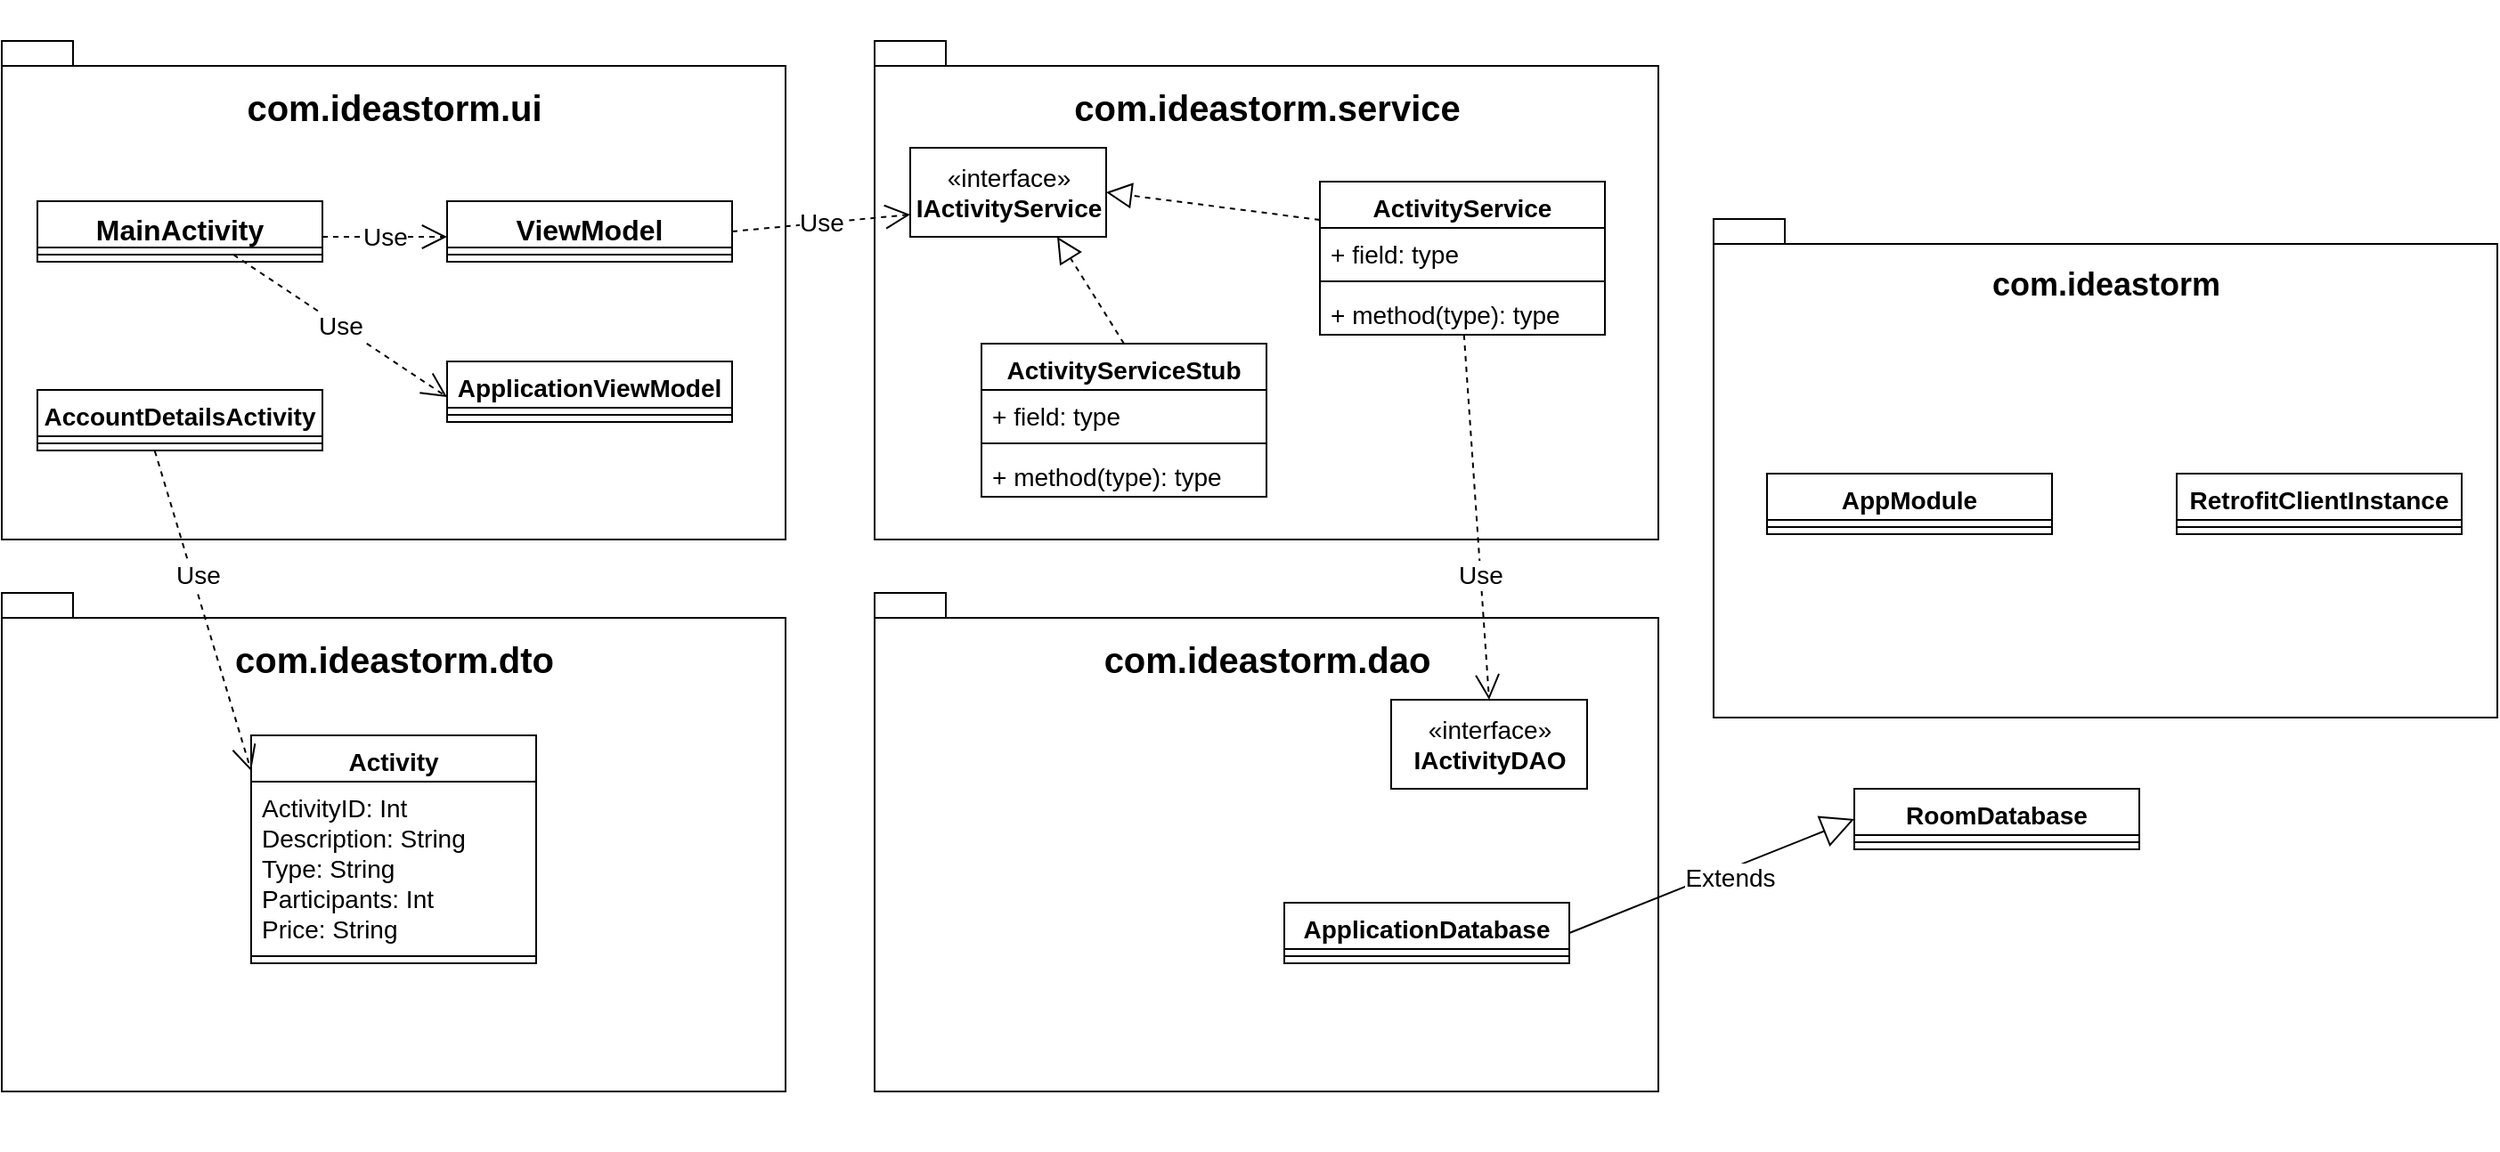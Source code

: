 <mxfile version="20.8.5" type="github">
  <diagram name="Page-1" id="b5b7bab2-c9e2-2cf4-8b2a-24fd1a2a6d21">
    <mxGraphModel dx="1687" dy="905" grid="1" gridSize="10" guides="1" tooltips="1" connect="1" arrows="1" fold="1" page="1" pageScale="1" pageWidth="827" pageHeight="1169" background="none" math="0" shadow="0">
      <root>
        <mxCell id="0" />
        <mxCell id="1" parent="0" />
        <mxCell id="Gg-nMyVl1nY7kJGt7sL4-17" value="&lt;div&gt;&lt;br&gt;&lt;/div&gt;&lt;div&gt;com.ideastorm&lt;/div&gt;&lt;div&gt;&lt;br&gt;&lt;/div&gt;&lt;div&gt;&lt;br&gt;&lt;/div&gt;&lt;div&gt;&lt;br&gt;&lt;/div&gt;&lt;div&gt;&lt;br&gt;&lt;/div&gt;&lt;div&gt;&lt;br&gt;&lt;/div&gt;&lt;div&gt;&lt;br&gt;&lt;/div&gt;&lt;div&gt;&lt;br&gt;&lt;/div&gt;&lt;div&gt;&lt;br&gt;&lt;/div&gt;&lt;div&gt;&lt;br&gt;&lt;/div&gt;&lt;div&gt;&lt;br&gt;&lt;/div&gt;&lt;div&gt;&lt;br&gt;&lt;/div&gt;" style="shape=folder;fontStyle=1;spacingTop=10;tabWidth=40;tabHeight=14;tabPosition=left;html=1;fontSize=18;" vertex="1" parent="1">
          <mxGeometry x="1021" y="520" width="440" height="280" as="geometry" />
        </mxCell>
        <mxCell id="Gg-nMyVl1nY7kJGt7sL4-13" value="AppModule" style="swimlane;fontStyle=1;align=center;verticalAlign=top;childLayout=stackLayout;horizontal=1;startSize=26;horizontalStack=0;resizeParent=1;resizeParentMax=0;resizeLast=0;collapsible=1;marginBottom=0;fontSize=14;" vertex="1" parent="1">
          <mxGeometry x="1051" y="663" width="160" height="34" as="geometry" />
        </mxCell>
        <mxCell id="Gg-nMyVl1nY7kJGt7sL4-15" value="" style="line;strokeWidth=1;fillColor=none;align=left;verticalAlign=middle;spacingTop=-1;spacingLeft=3;spacingRight=3;rotatable=0;labelPosition=right;points=[];portConstraint=eastwest;strokeColor=inherit;fontSize=14;" vertex="1" parent="Gg-nMyVl1nY7kJGt7sL4-13">
          <mxGeometry y="26" width="160" height="8" as="geometry" />
        </mxCell>
        <mxCell id="Gg-nMyVl1nY7kJGt7sL4-18" value="RetrofitClientInstance" style="swimlane;fontStyle=1;align=center;verticalAlign=top;childLayout=stackLayout;horizontal=1;startSize=26;horizontalStack=0;resizeParent=1;resizeParentMax=0;resizeLast=0;collapsible=1;marginBottom=0;fontSize=14;" vertex="1" parent="1">
          <mxGeometry x="1281" y="663" width="160" height="34" as="geometry" />
        </mxCell>
        <mxCell id="Gg-nMyVl1nY7kJGt7sL4-19" value="" style="line;strokeWidth=1;fillColor=none;align=left;verticalAlign=middle;spacingTop=-1;spacingLeft=3;spacingRight=3;rotatable=0;labelPosition=right;points=[];portConstraint=eastwest;strokeColor=inherit;fontSize=14;" vertex="1" parent="Gg-nMyVl1nY7kJGt7sL4-18">
          <mxGeometry y="26" width="160" height="8" as="geometry" />
        </mxCell>
        <mxCell id="Gg-nMyVl1nY7kJGt7sL4-20" value="&lt;div style=&quot;font-size: 20px;&quot;&gt;&lt;font style=&quot;font-size: 20px;&quot;&gt;&lt;br&gt;&lt;/font&gt;&lt;/div&gt;&lt;div style=&quot;font-size: 20px;&quot;&gt;&lt;font style=&quot;font-size: 20px;&quot;&gt;&lt;br&gt;&lt;/font&gt;&lt;/div&gt;&lt;div style=&quot;font-size: 20px;&quot;&gt;&lt;font style=&quot;font-size: 20px;&quot;&gt;com.ideastorm.ui&lt;/font&gt;&lt;/div&gt;&lt;div style=&quot;font-size: 20px;&quot;&gt;&lt;font style=&quot;font-size: 20px;&quot;&gt;&lt;br&gt;&lt;/font&gt;&lt;/div&gt;&lt;div style=&quot;font-size: 20px;&quot;&gt;&lt;font style=&quot;font-size: 20px;&quot;&gt;&lt;br&gt;&lt;/font&gt;&lt;/div&gt;&lt;div style=&quot;font-size: 20px;&quot;&gt;&lt;font style=&quot;font-size: 20px;&quot;&gt;&lt;br&gt;&lt;/font&gt;&lt;/div&gt;&lt;div style=&quot;font-size: 20px;&quot;&gt;&lt;font style=&quot;font-size: 20px;&quot;&gt;&lt;br&gt;&lt;/font&gt;&lt;/div&gt;&lt;div style=&quot;font-size: 20px;&quot;&gt;&lt;font style=&quot;font-size: 20px;&quot;&gt;&lt;br&gt;&lt;/font&gt;&lt;/div&gt;&lt;div style=&quot;font-size: 20px;&quot;&gt;&lt;font style=&quot;font-size: 20px;&quot;&gt;&lt;br&gt;&lt;/font&gt;&lt;/div&gt;&lt;div style=&quot;font-size: 20px;&quot;&gt;&lt;font style=&quot;font-size: 20px;&quot;&gt;&lt;br&gt;&lt;/font&gt;&lt;/div&gt;&lt;div style=&quot;font-size: 20px;&quot;&gt;&lt;font style=&quot;font-size: 20px;&quot;&gt;&lt;br&gt;&lt;/font&gt;&lt;/div&gt;&lt;div style=&quot;font-size: 20px;&quot;&gt;&lt;font style=&quot;font-size: 20px;&quot;&gt;&lt;br&gt;&lt;/font&gt;&lt;/div&gt;&lt;div style=&quot;font-size: 20px;&quot;&gt;&lt;font style=&quot;font-size: 20px;&quot;&gt;&lt;br&gt;&lt;/font&gt;&lt;/div&gt;&lt;div style=&quot;font-size: 20px;&quot;&gt;&lt;font style=&quot;font-size: 20px;&quot;&gt;&lt;br&gt;&lt;/font&gt;&lt;/div&gt;" style="shape=folder;fontStyle=1;spacingTop=10;tabWidth=40;tabHeight=14;tabPosition=left;html=1;fontSize=18;" vertex="1" parent="1">
          <mxGeometry x="60" y="420" width="440" height="280" as="geometry" />
        </mxCell>
        <mxCell id="Gg-nMyVl1nY7kJGt7sL4-21" value="MainActivity" style="swimlane;fontStyle=1;align=center;verticalAlign=top;childLayout=stackLayout;horizontal=1;startSize=26;horizontalStack=0;resizeParent=1;resizeParentMax=0;resizeLast=0;collapsible=1;marginBottom=0;fontSize=16;" vertex="1" parent="1">
          <mxGeometry x="80" y="510" width="160" height="34" as="geometry" />
        </mxCell>
        <mxCell id="Gg-nMyVl1nY7kJGt7sL4-23" value="" style="line;strokeWidth=1;fillColor=none;align=left;verticalAlign=middle;spacingTop=-1;spacingLeft=3;spacingRight=3;rotatable=0;labelPosition=right;points=[];portConstraint=eastwest;strokeColor=inherit;fontSize=18;" vertex="1" parent="Gg-nMyVl1nY7kJGt7sL4-21">
          <mxGeometry y="26" width="160" height="8" as="geometry" />
        </mxCell>
        <mxCell id="Gg-nMyVl1nY7kJGt7sL4-25" value="ViewModel" style="swimlane;fontStyle=1;align=center;verticalAlign=top;childLayout=stackLayout;horizontal=1;startSize=26;horizontalStack=0;resizeParent=1;resizeParentMax=0;resizeLast=0;collapsible=1;marginBottom=0;fontSize=16;" vertex="1" parent="1">
          <mxGeometry x="310" y="510" width="160" height="34" as="geometry" />
        </mxCell>
        <mxCell id="Gg-nMyVl1nY7kJGt7sL4-26" value="" style="line;strokeWidth=1;fillColor=none;align=left;verticalAlign=middle;spacingTop=-1;spacingLeft=3;spacingRight=3;rotatable=0;labelPosition=right;points=[];portConstraint=eastwest;strokeColor=inherit;fontSize=18;" vertex="1" parent="Gg-nMyVl1nY7kJGt7sL4-25">
          <mxGeometry y="26" width="160" height="8" as="geometry" />
        </mxCell>
        <mxCell id="Gg-nMyVl1nY7kJGt7sL4-31" value="ApplicationViewModel" style="swimlane;fontStyle=1;align=center;verticalAlign=top;childLayout=stackLayout;horizontal=1;startSize=26;horizontalStack=0;resizeParent=1;resizeParentMax=0;resizeLast=0;collapsible=1;marginBottom=0;fontSize=14;" vertex="1" parent="1">
          <mxGeometry x="310" y="600" width="160" height="34" as="geometry" />
        </mxCell>
        <mxCell id="Gg-nMyVl1nY7kJGt7sL4-32" value="" style="line;strokeWidth=1;fillColor=none;align=left;verticalAlign=middle;spacingTop=-1;spacingLeft=3;spacingRight=3;rotatable=0;labelPosition=right;points=[];portConstraint=eastwest;strokeColor=inherit;fontSize=18;" vertex="1" parent="Gg-nMyVl1nY7kJGt7sL4-31">
          <mxGeometry y="26" width="160" height="8" as="geometry" />
        </mxCell>
        <mxCell id="Gg-nMyVl1nY7kJGt7sL4-33" value="Use" style="endArrow=open;endSize=12;dashed=1;html=1;rounded=0;fontSize=14;" edge="1" parent="1">
          <mxGeometry width="160" relative="1" as="geometry">
            <mxPoint x="240" y="530" as="sourcePoint" />
            <mxPoint x="310" y="530" as="targetPoint" />
          </mxGeometry>
        </mxCell>
        <mxCell id="Gg-nMyVl1nY7kJGt7sL4-34" value="Use" style="endArrow=open;endSize=12;dashed=1;html=1;rounded=0;fontSize=14;" edge="1" parent="1">
          <mxGeometry width="160" relative="1" as="geometry">
            <mxPoint x="190" y="540" as="sourcePoint" />
            <mxPoint x="310" y="620" as="targetPoint" />
          </mxGeometry>
        </mxCell>
        <mxCell id="Gg-nMyVl1nY7kJGt7sL4-35" value="&lt;div style=&quot;font-size: 20px;&quot;&gt;&lt;font style=&quot;font-size: 20px;&quot;&gt;&lt;br&gt;&lt;/font&gt;&lt;/div&gt;&lt;div style=&quot;font-size: 20px;&quot;&gt;&lt;font style=&quot;font-size: 20px;&quot;&gt;&lt;br&gt;&lt;/font&gt;&lt;/div&gt;&lt;div style=&quot;font-size: 20px;&quot;&gt;&lt;font style=&quot;font-size: 20px;&quot;&gt;com.ideastorm.service&lt;/font&gt;&lt;/div&gt;&lt;div style=&quot;font-size: 20px;&quot;&gt;&lt;font style=&quot;font-size: 20px;&quot;&gt;&lt;br&gt;&lt;/font&gt;&lt;/div&gt;&lt;div style=&quot;font-size: 20px;&quot;&gt;&lt;font style=&quot;font-size: 20px;&quot;&gt;&lt;br&gt;&lt;/font&gt;&lt;/div&gt;&lt;div style=&quot;font-size: 20px;&quot;&gt;&lt;font style=&quot;font-size: 20px;&quot;&gt;&lt;br&gt;&lt;/font&gt;&lt;/div&gt;&lt;div style=&quot;font-size: 20px;&quot;&gt;&lt;font style=&quot;font-size: 20px;&quot;&gt;&lt;br&gt;&lt;/font&gt;&lt;/div&gt;&lt;div style=&quot;font-size: 20px;&quot;&gt;&lt;font style=&quot;font-size: 20px;&quot;&gt;&lt;br&gt;&lt;/font&gt;&lt;/div&gt;&lt;div style=&quot;font-size: 20px;&quot;&gt;&lt;font style=&quot;font-size: 20px;&quot;&gt;&lt;br&gt;&lt;/font&gt;&lt;/div&gt;&lt;div style=&quot;font-size: 20px;&quot;&gt;&lt;font style=&quot;font-size: 20px;&quot;&gt;&lt;br&gt;&lt;/font&gt;&lt;/div&gt;&lt;div style=&quot;font-size: 20px;&quot;&gt;&lt;font style=&quot;font-size: 20px;&quot;&gt;&lt;br&gt;&lt;/font&gt;&lt;/div&gt;&lt;div style=&quot;font-size: 20px;&quot;&gt;&lt;font style=&quot;font-size: 20px;&quot;&gt;&lt;br&gt;&lt;/font&gt;&lt;/div&gt;&lt;div style=&quot;font-size: 20px;&quot;&gt;&lt;font style=&quot;font-size: 20px;&quot;&gt;&lt;br&gt;&lt;/font&gt;&lt;/div&gt;&lt;div style=&quot;font-size: 20px;&quot;&gt;&lt;font style=&quot;font-size: 20px;&quot;&gt;&lt;br&gt;&lt;/font&gt;&lt;/div&gt;" style="shape=folder;fontStyle=1;spacingTop=10;tabWidth=40;tabHeight=14;tabPosition=left;html=1;fontSize=18;" vertex="1" parent="1">
          <mxGeometry x="550" y="420" width="440" height="280" as="geometry" />
        </mxCell>
        <mxCell id="Gg-nMyVl1nY7kJGt7sL4-36" value="&lt;div style=&quot;font-size: 20px;&quot;&gt;&lt;font style=&quot;font-size: 20px;&quot;&gt;&lt;br&gt;&lt;/font&gt;&lt;/div&gt;&lt;div style=&quot;font-size: 20px;&quot;&gt;&lt;font style=&quot;font-size: 20px;&quot;&gt;&lt;br&gt;&lt;/font&gt;&lt;/div&gt;&lt;div style=&quot;font-size: 20px;&quot;&gt;&lt;font style=&quot;font-size: 20px;&quot;&gt;com.ideastorm.dto&lt;/font&gt;&lt;/div&gt;&lt;div style=&quot;font-size: 20px;&quot;&gt;&lt;font style=&quot;font-size: 20px;&quot;&gt;&lt;br&gt;&lt;/font&gt;&lt;/div&gt;&lt;div style=&quot;font-size: 20px;&quot;&gt;&lt;font style=&quot;font-size: 20px;&quot;&gt;&lt;br&gt;&lt;/font&gt;&lt;/div&gt;&lt;div style=&quot;font-size: 20px;&quot;&gt;&lt;font style=&quot;font-size: 20px;&quot;&gt;&lt;br&gt;&lt;/font&gt;&lt;/div&gt;&lt;div style=&quot;font-size: 20px;&quot;&gt;&lt;font style=&quot;font-size: 20px;&quot;&gt;&lt;br&gt;&lt;/font&gt;&lt;/div&gt;&lt;div style=&quot;font-size: 20px;&quot;&gt;&lt;font style=&quot;font-size: 20px;&quot;&gt;&lt;br&gt;&lt;/font&gt;&lt;/div&gt;&lt;div style=&quot;font-size: 20px;&quot;&gt;&lt;font style=&quot;font-size: 20px;&quot;&gt;&lt;br&gt;&lt;/font&gt;&lt;/div&gt;&lt;div style=&quot;font-size: 20px;&quot;&gt;&lt;font style=&quot;font-size: 20px;&quot;&gt;&lt;br&gt;&lt;/font&gt;&lt;/div&gt;&lt;div style=&quot;font-size: 20px;&quot;&gt;&lt;font style=&quot;font-size: 20px;&quot;&gt;&lt;br&gt;&lt;/font&gt;&lt;/div&gt;&lt;div style=&quot;font-size: 20px;&quot;&gt;&lt;font style=&quot;font-size: 20px;&quot;&gt;&lt;br&gt;&lt;/font&gt;&lt;/div&gt;&lt;div style=&quot;font-size: 20px;&quot;&gt;&lt;font style=&quot;font-size: 20px;&quot;&gt;&lt;br&gt;&lt;/font&gt;&lt;/div&gt;&lt;div style=&quot;font-size: 20px;&quot;&gt;&lt;font style=&quot;font-size: 20px;&quot;&gt;&lt;br&gt;&lt;/font&gt;&lt;/div&gt;" style="shape=folder;fontStyle=1;spacingTop=10;tabWidth=40;tabHeight=14;tabPosition=left;html=1;fontSize=18;" vertex="1" parent="1">
          <mxGeometry x="60" y="730" width="440" height="280" as="geometry" />
        </mxCell>
        <mxCell id="Gg-nMyVl1nY7kJGt7sL4-37" value="&lt;div style=&quot;font-size: 20px;&quot;&gt;&lt;font style=&quot;font-size: 20px;&quot;&gt;&lt;br&gt;&lt;/font&gt;&lt;/div&gt;&lt;div style=&quot;font-size: 20px;&quot;&gt;&lt;font style=&quot;font-size: 20px;&quot;&gt;&lt;br&gt;&lt;/font&gt;&lt;/div&gt;&lt;div style=&quot;font-size: 20px;&quot;&gt;&lt;font style=&quot;font-size: 20px;&quot;&gt;com.ideastorm.dao&lt;/font&gt;&lt;/div&gt;&lt;div style=&quot;font-size: 20px;&quot;&gt;&lt;font style=&quot;font-size: 20px;&quot;&gt;&lt;br&gt;&lt;/font&gt;&lt;/div&gt;&lt;div style=&quot;font-size: 20px;&quot;&gt;&lt;font style=&quot;font-size: 20px;&quot;&gt;&lt;br&gt;&lt;/font&gt;&lt;/div&gt;&lt;div style=&quot;font-size: 20px;&quot;&gt;&lt;font style=&quot;font-size: 20px;&quot;&gt;&lt;br&gt;&lt;/font&gt;&lt;/div&gt;&lt;div style=&quot;font-size: 20px;&quot;&gt;&lt;font style=&quot;font-size: 20px;&quot;&gt;&lt;br&gt;&lt;/font&gt;&lt;/div&gt;&lt;div style=&quot;font-size: 20px;&quot;&gt;&lt;font style=&quot;font-size: 20px;&quot;&gt;&lt;br&gt;&lt;/font&gt;&lt;/div&gt;&lt;div style=&quot;font-size: 20px;&quot;&gt;&lt;font style=&quot;font-size: 20px;&quot;&gt;&lt;br&gt;&lt;/font&gt;&lt;/div&gt;&lt;div style=&quot;font-size: 20px;&quot;&gt;&lt;font style=&quot;font-size: 20px;&quot;&gt;&lt;br&gt;&lt;/font&gt;&lt;/div&gt;&lt;div style=&quot;font-size: 20px;&quot;&gt;&lt;font style=&quot;font-size: 20px;&quot;&gt;&lt;br&gt;&lt;/font&gt;&lt;/div&gt;&lt;div style=&quot;font-size: 20px;&quot;&gt;&lt;font style=&quot;font-size: 20px;&quot;&gt;&lt;br&gt;&lt;/font&gt;&lt;/div&gt;&lt;div style=&quot;font-size: 20px;&quot;&gt;&lt;font style=&quot;font-size: 20px;&quot;&gt;&lt;br&gt;&lt;/font&gt;&lt;/div&gt;&lt;div style=&quot;font-size: 20px;&quot;&gt;&lt;font style=&quot;font-size: 20px;&quot;&gt;&lt;br&gt;&lt;/font&gt;&lt;/div&gt;" style="shape=folder;fontStyle=1;spacingTop=10;tabWidth=40;tabHeight=14;tabPosition=left;html=1;fontSize=18;" vertex="1" parent="1">
          <mxGeometry x="550" y="730" width="440" height="280" as="geometry" />
        </mxCell>
        <mxCell id="Gg-nMyVl1nY7kJGt7sL4-38" value="Activity" style="swimlane;fontStyle=1;align=center;verticalAlign=top;childLayout=stackLayout;horizontal=1;startSize=26;horizontalStack=0;resizeParent=1;resizeParentMax=0;resizeLast=0;collapsible=1;marginBottom=0;fontSize=14;" vertex="1" parent="1">
          <mxGeometry x="200" y="810" width="160" height="128" as="geometry" />
        </mxCell>
        <mxCell id="Gg-nMyVl1nY7kJGt7sL4-39" value="ActivityID: Int&#xa;Description: String&#xa;Type: String&#xa;Participants: Int&#xa;Price: String&#xa;&#xa;" style="text;strokeColor=none;fillColor=none;align=left;verticalAlign=top;spacingLeft=4;spacingRight=4;overflow=hidden;rotatable=0;points=[[0,0.5],[1,0.5]];portConstraint=eastwest;fontSize=14;" vertex="1" parent="Gg-nMyVl1nY7kJGt7sL4-38">
          <mxGeometry y="26" width="160" height="94" as="geometry" />
        </mxCell>
        <mxCell id="Gg-nMyVl1nY7kJGt7sL4-40" value="" style="line;strokeWidth=1;fillColor=none;align=left;verticalAlign=middle;spacingTop=-1;spacingLeft=3;spacingRight=3;rotatable=0;labelPosition=right;points=[];portConstraint=eastwest;strokeColor=inherit;fontSize=14;" vertex="1" parent="Gg-nMyVl1nY7kJGt7sL4-38">
          <mxGeometry y="120" width="160" height="8" as="geometry" />
        </mxCell>
        <mxCell id="Gg-nMyVl1nY7kJGt7sL4-42" value="ActivityService" style="swimlane;fontStyle=1;align=center;verticalAlign=top;childLayout=stackLayout;horizontal=1;startSize=26;horizontalStack=0;resizeParent=1;resizeParentMax=0;resizeLast=0;collapsible=1;marginBottom=0;fontSize=14;" vertex="1" parent="1">
          <mxGeometry x="800" y="499" width="160" height="86" as="geometry" />
        </mxCell>
        <mxCell id="Gg-nMyVl1nY7kJGt7sL4-43" value="+ field: type" style="text;strokeColor=none;fillColor=none;align=left;verticalAlign=top;spacingLeft=4;spacingRight=4;overflow=hidden;rotatable=0;points=[[0,0.5],[1,0.5]];portConstraint=eastwest;fontSize=14;" vertex="1" parent="Gg-nMyVl1nY7kJGt7sL4-42">
          <mxGeometry y="26" width="160" height="26" as="geometry" />
        </mxCell>
        <mxCell id="Gg-nMyVl1nY7kJGt7sL4-44" value="" style="line;strokeWidth=1;fillColor=none;align=left;verticalAlign=middle;spacingTop=-1;spacingLeft=3;spacingRight=3;rotatable=0;labelPosition=right;points=[];portConstraint=eastwest;strokeColor=inherit;fontSize=14;" vertex="1" parent="Gg-nMyVl1nY7kJGt7sL4-42">
          <mxGeometry y="52" width="160" height="8" as="geometry" />
        </mxCell>
        <mxCell id="Gg-nMyVl1nY7kJGt7sL4-45" value="+ method(type): type" style="text;strokeColor=none;fillColor=none;align=left;verticalAlign=top;spacingLeft=4;spacingRight=4;overflow=hidden;rotatable=0;points=[[0,0.5],[1,0.5]];portConstraint=eastwest;fontSize=14;" vertex="1" parent="Gg-nMyVl1nY7kJGt7sL4-42">
          <mxGeometry y="60" width="160" height="26" as="geometry" />
        </mxCell>
        <mxCell id="Gg-nMyVl1nY7kJGt7sL4-46" value="&lt;div&gt;«interface»&lt;b&gt;&lt;br&gt;&lt;/b&gt;&lt;/div&gt;&lt;div&gt;&lt;b&gt;IActivityService&lt;/b&gt;&lt;/div&gt;" style="html=1;fontSize=14;" vertex="1" parent="1">
          <mxGeometry x="570" y="480" width="110" height="50" as="geometry" />
        </mxCell>
        <mxCell id="Gg-nMyVl1nY7kJGt7sL4-47" value="" style="endArrow=block;dashed=1;endFill=0;endSize=12;html=1;rounded=0;fontSize=14;entryX=1;entryY=0.5;entryDx=0;entryDy=0;exitX=0;exitY=0.25;exitDx=0;exitDy=0;" edge="1" parent="1" source="Gg-nMyVl1nY7kJGt7sL4-42" target="Gg-nMyVl1nY7kJGt7sL4-46">
          <mxGeometry width="160" relative="1" as="geometry">
            <mxPoint x="600" y="570" as="sourcePoint" />
            <mxPoint x="760" y="570" as="targetPoint" />
          </mxGeometry>
        </mxCell>
        <mxCell id="Gg-nMyVl1nY7kJGt7sL4-48" value="ActivityServiceStub" style="swimlane;fontStyle=1;align=center;verticalAlign=top;childLayout=stackLayout;horizontal=1;startSize=26;horizontalStack=0;resizeParent=1;resizeParentMax=0;resizeLast=0;collapsible=1;marginBottom=0;fontSize=14;" vertex="1" parent="1">
          <mxGeometry x="610" y="590" width="160" height="86" as="geometry" />
        </mxCell>
        <mxCell id="Gg-nMyVl1nY7kJGt7sL4-49" value="+ field: type" style="text;strokeColor=none;fillColor=none;align=left;verticalAlign=top;spacingLeft=4;spacingRight=4;overflow=hidden;rotatable=0;points=[[0,0.5],[1,0.5]];portConstraint=eastwest;fontSize=14;" vertex="1" parent="Gg-nMyVl1nY7kJGt7sL4-48">
          <mxGeometry y="26" width="160" height="26" as="geometry" />
        </mxCell>
        <mxCell id="Gg-nMyVl1nY7kJGt7sL4-50" value="" style="line;strokeWidth=1;fillColor=none;align=left;verticalAlign=middle;spacingTop=-1;spacingLeft=3;spacingRight=3;rotatable=0;labelPosition=right;points=[];portConstraint=eastwest;strokeColor=inherit;fontSize=14;" vertex="1" parent="Gg-nMyVl1nY7kJGt7sL4-48">
          <mxGeometry y="52" width="160" height="8" as="geometry" />
        </mxCell>
        <mxCell id="Gg-nMyVl1nY7kJGt7sL4-51" value="+ method(type): type" style="text;strokeColor=none;fillColor=none;align=left;verticalAlign=top;spacingLeft=4;spacingRight=4;overflow=hidden;rotatable=0;points=[[0,0.5],[1,0.5]];portConstraint=eastwest;fontSize=14;" vertex="1" parent="Gg-nMyVl1nY7kJGt7sL4-48">
          <mxGeometry y="60" width="160" height="26" as="geometry" />
        </mxCell>
        <mxCell id="Gg-nMyVl1nY7kJGt7sL4-52" value="" style="endArrow=block;dashed=1;endFill=0;endSize=12;html=1;rounded=0;fontSize=14;entryX=0.75;entryY=1;entryDx=0;entryDy=0;exitX=0.5;exitY=0;exitDx=0;exitDy=0;" edge="1" parent="1" source="Gg-nMyVl1nY7kJGt7sL4-48" target="Gg-nMyVl1nY7kJGt7sL4-46">
          <mxGeometry width="160" relative="1" as="geometry">
            <mxPoint x="560" y="560" as="sourcePoint" />
            <mxPoint x="720" y="560" as="targetPoint" />
          </mxGeometry>
        </mxCell>
        <mxCell id="Gg-nMyVl1nY7kJGt7sL4-53" value="Use" style="endArrow=open;endSize=12;dashed=1;html=1;rounded=0;fontSize=14;entryX=0;entryY=0.75;entryDx=0;entryDy=0;exitX=1;exitY=0.5;exitDx=0;exitDy=0;" edge="1" parent="1" source="Gg-nMyVl1nY7kJGt7sL4-25" target="Gg-nMyVl1nY7kJGt7sL4-46">
          <mxGeometry width="160" relative="1" as="geometry">
            <mxPoint x="480" y="530" as="sourcePoint" />
            <mxPoint x="640" y="530" as="targetPoint" />
          </mxGeometry>
        </mxCell>
        <mxCell id="Gg-nMyVl1nY7kJGt7sL4-54" value="ApplicationDatabase" style="swimlane;fontStyle=1;align=center;verticalAlign=top;childLayout=stackLayout;horizontal=1;startSize=26;horizontalStack=0;resizeParent=1;resizeParentMax=0;resizeLast=0;collapsible=1;marginBottom=0;fontSize=14;" vertex="1" parent="1">
          <mxGeometry x="780" y="904" width="160" height="34" as="geometry" />
        </mxCell>
        <mxCell id="Gg-nMyVl1nY7kJGt7sL4-56" value="" style="line;strokeWidth=1;fillColor=none;align=left;verticalAlign=middle;spacingTop=-1;spacingLeft=3;spacingRight=3;rotatable=0;labelPosition=right;points=[];portConstraint=eastwest;strokeColor=inherit;fontSize=14;" vertex="1" parent="Gg-nMyVl1nY7kJGt7sL4-54">
          <mxGeometry y="26" width="160" height="8" as="geometry" />
        </mxCell>
        <mxCell id="Gg-nMyVl1nY7kJGt7sL4-58" value="&lt;div&gt;«interface»&lt;/div&gt;&lt;div&gt;&lt;b&gt;IActivityDAO&lt;/b&gt;&lt;/div&gt;" style="html=1;fontSize=14;" vertex="1" parent="1">
          <mxGeometry x="840" y="790" width="110" height="50" as="geometry" />
        </mxCell>
        <mxCell id="Gg-nMyVl1nY7kJGt7sL4-59" value="Use" style="endArrow=open;endSize=12;dashed=1;html=1;rounded=0;fontSize=14;entryX=0.5;entryY=0;entryDx=0;entryDy=0;" edge="1" parent="1" source="Gg-nMyVl1nY7kJGt7sL4-45" target="Gg-nMyVl1nY7kJGt7sL4-58">
          <mxGeometry x="0.317" width="160" relative="1" as="geometry">
            <mxPoint x="620" y="720" as="sourcePoint" />
            <mxPoint x="780" y="720" as="targetPoint" />
            <mxPoint as="offset" />
          </mxGeometry>
        </mxCell>
        <mxCell id="Gg-nMyVl1nY7kJGt7sL4-60" value="AccountDetailsActivity" style="swimlane;fontStyle=1;align=center;verticalAlign=top;childLayout=stackLayout;horizontal=1;startSize=26;horizontalStack=0;resizeParent=1;resizeParentMax=0;resizeLast=0;collapsible=1;marginBottom=0;fontSize=14;" vertex="1" parent="1">
          <mxGeometry x="80" y="616" width="160" height="34" as="geometry" />
        </mxCell>
        <mxCell id="Gg-nMyVl1nY7kJGt7sL4-62" value="" style="line;strokeWidth=1;fillColor=none;align=left;verticalAlign=middle;spacingTop=-1;spacingLeft=3;spacingRight=3;rotatable=0;labelPosition=right;points=[];portConstraint=eastwest;strokeColor=inherit;fontSize=14;" vertex="1" parent="Gg-nMyVl1nY7kJGt7sL4-60">
          <mxGeometry y="26" width="160" height="8" as="geometry" />
        </mxCell>
        <mxCell id="Gg-nMyVl1nY7kJGt7sL4-64" value="Use" style="endArrow=open;endSize=12;dashed=1;html=1;rounded=0;fontSize=14;exitX=0.412;exitY=1.037;exitDx=0;exitDy=0;exitPerimeter=0;" edge="1" parent="1" source="Gg-nMyVl1nY7kJGt7sL4-62">
          <mxGeometry x="-0.215" y="3" width="160" relative="1" as="geometry">
            <mxPoint x="40" y="830" as="sourcePoint" />
            <mxPoint x="200" y="830" as="targetPoint" />
            <mxPoint as="offset" />
          </mxGeometry>
        </mxCell>
        <mxCell id="Gg-nMyVl1nY7kJGt7sL4-65" value="RoomDatabase" style="swimlane;fontStyle=1;align=center;verticalAlign=top;childLayout=stackLayout;horizontal=1;startSize=26;horizontalStack=0;resizeParent=1;resizeParentMax=0;resizeLast=0;collapsible=1;marginBottom=0;fontSize=14;" vertex="1" parent="1">
          <mxGeometry x="1100" y="840" width="160" height="34" as="geometry" />
        </mxCell>
        <mxCell id="Gg-nMyVl1nY7kJGt7sL4-67" value="" style="line;strokeWidth=1;fillColor=none;align=left;verticalAlign=middle;spacingTop=-1;spacingLeft=3;spacingRight=3;rotatable=0;labelPosition=right;points=[];portConstraint=eastwest;strokeColor=inherit;fontSize=14;" vertex="1" parent="Gg-nMyVl1nY7kJGt7sL4-65">
          <mxGeometry y="26" width="160" height="8" as="geometry" />
        </mxCell>
        <mxCell id="Gg-nMyVl1nY7kJGt7sL4-69" value="Extends" style="endArrow=block;endSize=16;endFill=0;html=1;rounded=0;fontSize=14;entryX=0;entryY=0.5;entryDx=0;entryDy=0;exitX=1;exitY=0.5;exitDx=0;exitDy=0;" edge="1" parent="1" source="Gg-nMyVl1nY7kJGt7sL4-54" target="Gg-nMyVl1nY7kJGt7sL4-65">
          <mxGeometry x="0.103" y="-5" width="160" relative="1" as="geometry">
            <mxPoint x="950" y="910" as="sourcePoint" />
            <mxPoint x="1070" y="899" as="targetPoint" />
            <mxPoint as="offset" />
          </mxGeometry>
        </mxCell>
      </root>
    </mxGraphModel>
  </diagram>
</mxfile>
